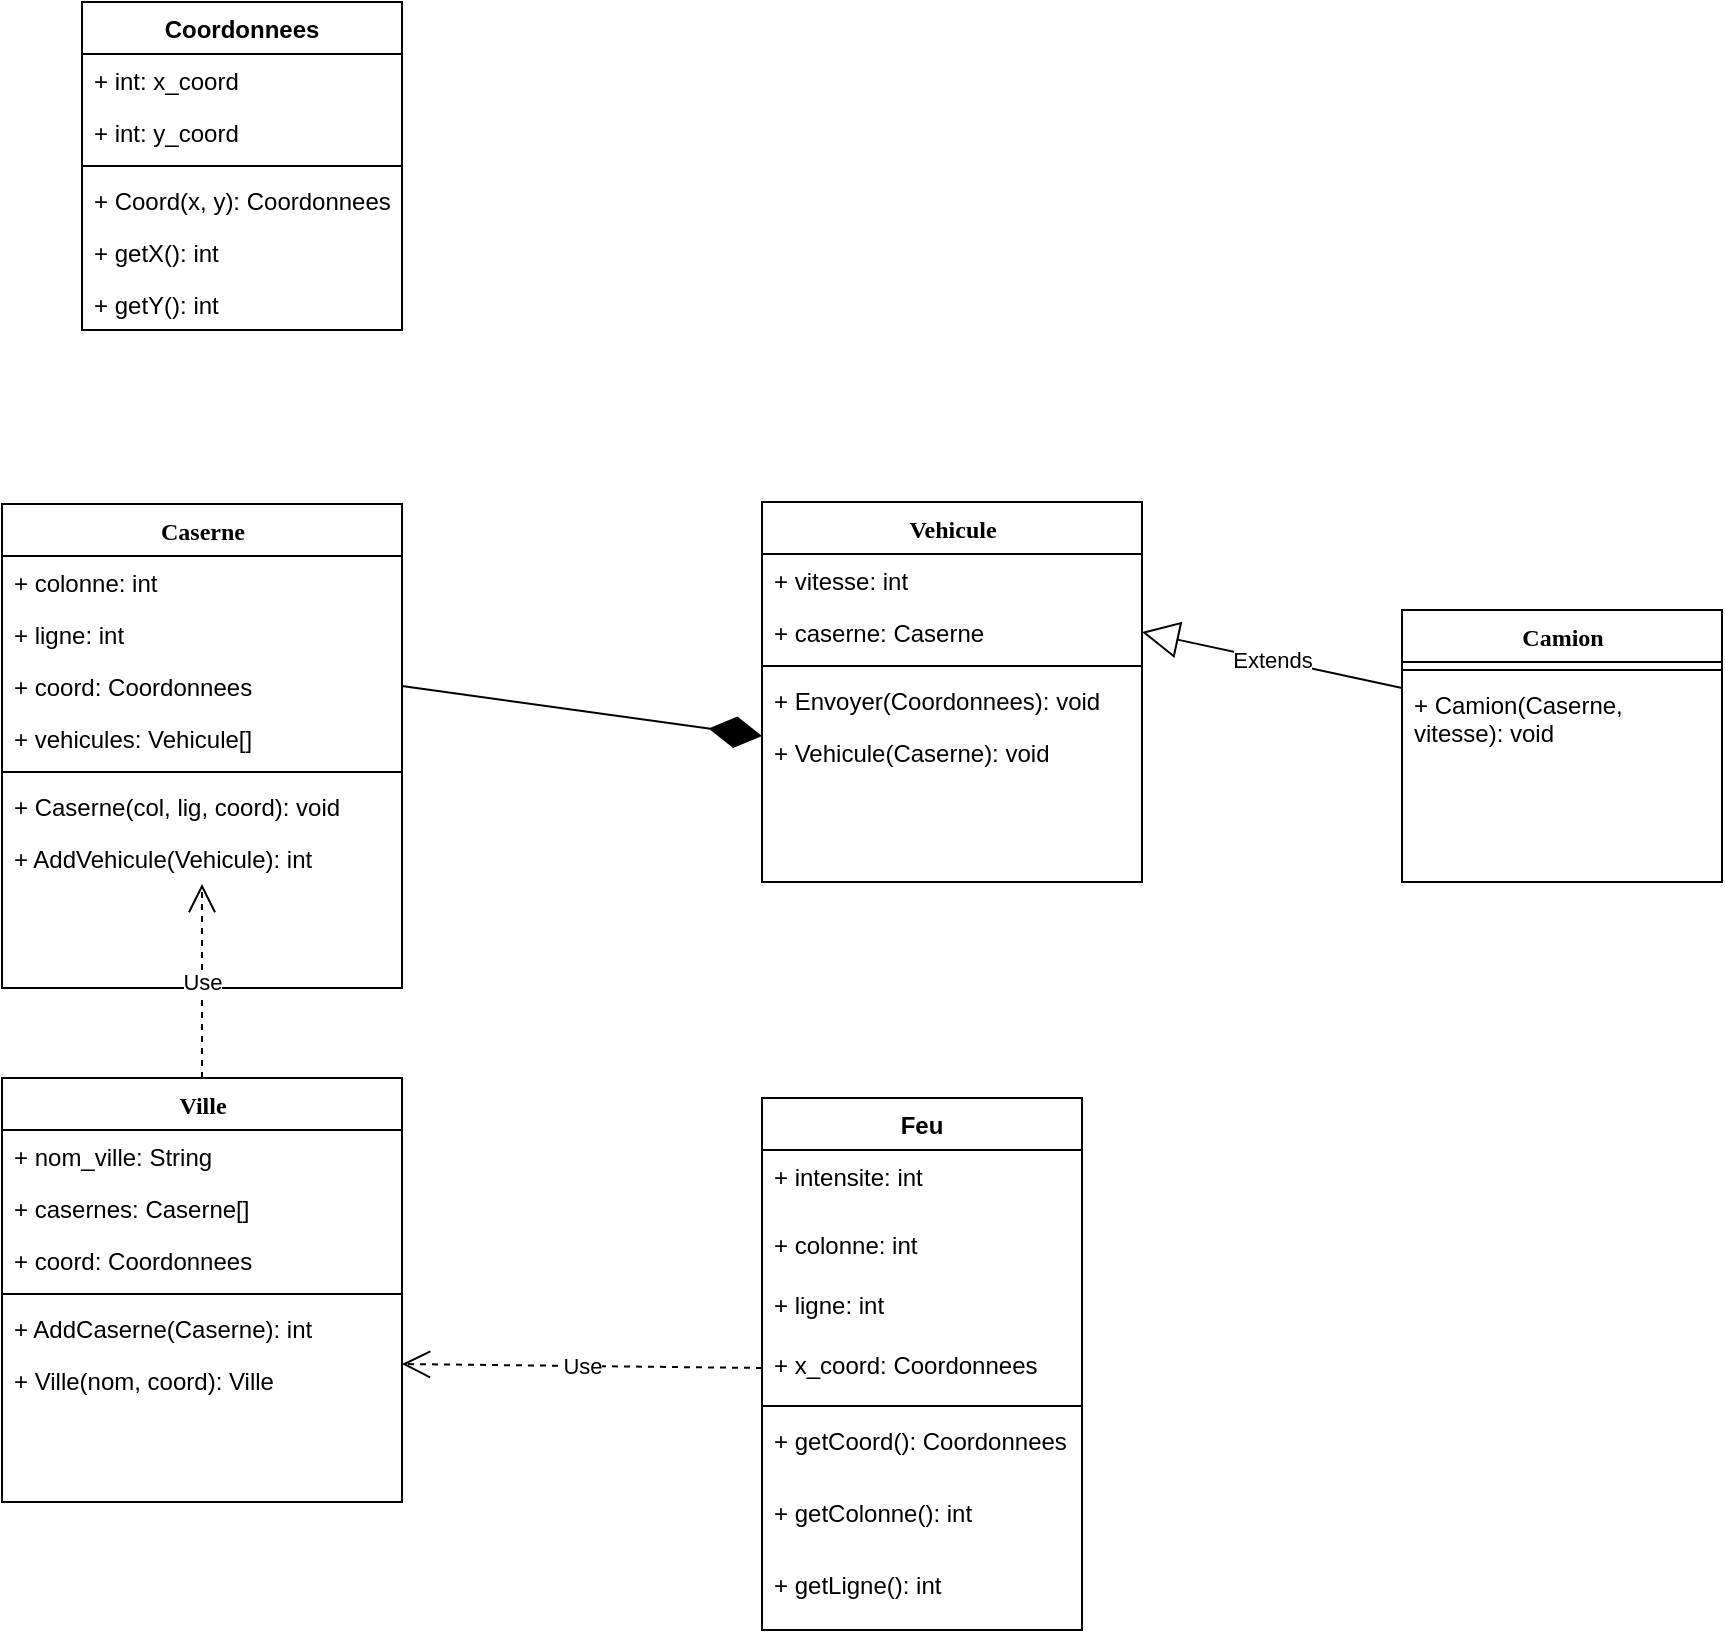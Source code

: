 <mxfile version="12.3.6" type="device" pages="1"><diagram name="Page-1" id="9f46799a-70d6-7492-0946-bef42562c5a5"><mxGraphModel dx="1117" dy="1493" grid="1" gridSize="10" guides="1" tooltips="1" connect="1" arrows="1" fold="1" page="1" pageScale="1" pageWidth="1100" pageHeight="850" background="#ffffff" math="0" shadow="0"><root><mxCell id="0"/><mxCell id="1" parent="0"/><mxCell id="78961159f06e98e8-17" value="Caserne" style="swimlane;html=1;fontStyle=1;align=center;verticalAlign=top;childLayout=stackLayout;horizontal=1;startSize=26;horizontalStack=0;resizeParent=1;resizeLast=0;collapsible=1;marginBottom=0;swimlaneFillColor=#ffffff;rounded=0;shadow=0;comic=0;labelBackgroundColor=none;strokeWidth=1;fillColor=none;fontFamily=Verdana;fontSize=12" parent="1" vertex="1"><mxGeometry x="50" y="231" width="200" height="242" as="geometry"/></mxCell><mxCell id="78961159f06e98e8-23" value="+ colonne: int" style="text;html=1;strokeColor=none;fillColor=none;align=left;verticalAlign=top;spacingLeft=4;spacingRight=4;whiteSpace=wrap;overflow=hidden;rotatable=0;points=[[0,0.5],[1,0.5]];portConstraint=eastwest;" parent="78961159f06e98e8-17" vertex="1"><mxGeometry y="26" width="200" height="26" as="geometry"/></mxCell><mxCell id="78961159f06e98e8-25" value="+ ligne: int" style="text;html=1;strokeColor=none;fillColor=none;align=left;verticalAlign=top;spacingLeft=4;spacingRight=4;whiteSpace=wrap;overflow=hidden;rotatable=0;points=[[0,0.5],[1,0.5]];portConstraint=eastwest;" parent="78961159f06e98e8-17" vertex="1"><mxGeometry y="52" width="200" height="26" as="geometry"/></mxCell><mxCell id="78961159f06e98e8-26" value="+ coord: Coordonnees" style="text;html=1;strokeColor=none;fillColor=none;align=left;verticalAlign=top;spacingLeft=4;spacingRight=4;whiteSpace=wrap;overflow=hidden;rotatable=0;points=[[0,0.5],[1,0.5]];portConstraint=eastwest;" parent="78961159f06e98e8-17" vertex="1"><mxGeometry y="78" width="200" height="26" as="geometry"/></mxCell><mxCell id="HT7YnywdIxl9OsIt7Vvr-9" value="+ vehicules: Vehicule[]" style="text;html=1;strokeColor=none;fillColor=none;align=left;verticalAlign=top;spacingLeft=4;spacingRight=4;whiteSpace=wrap;overflow=hidden;rotatable=0;points=[[0,0.5],[1,0.5]];portConstraint=eastwest;" parent="78961159f06e98e8-17" vertex="1"><mxGeometry y="104" width="200" height="26" as="geometry"/></mxCell><mxCell id="78961159f06e98e8-19" value="" style="line;html=1;strokeWidth=1;fillColor=none;align=left;verticalAlign=middle;spacingTop=-1;spacingLeft=3;spacingRight=3;rotatable=0;labelPosition=right;points=[];portConstraint=eastwest;" parent="78961159f06e98e8-17" vertex="1"><mxGeometry y="130" width="200" height="8" as="geometry"/></mxCell><mxCell id="78961159f06e98e8-20" value="+ Caserne(col, lig, coord): void" style="text;html=1;strokeColor=none;fillColor=none;align=left;verticalAlign=top;spacingLeft=4;spacingRight=4;whiteSpace=wrap;overflow=hidden;rotatable=0;points=[[0,0.5],[1,0.5]];portConstraint=eastwest;" parent="78961159f06e98e8-17" vertex="1"><mxGeometry y="138" width="200" height="26" as="geometry"/></mxCell><mxCell id="78961159f06e98e8-27" value="+ AddVehicule(Vehicule): int" style="text;html=1;strokeColor=none;fillColor=none;align=left;verticalAlign=top;spacingLeft=4;spacingRight=4;whiteSpace=wrap;overflow=hidden;rotatable=0;points=[[0,0.5],[1,0.5]];portConstraint=eastwest;" parent="78961159f06e98e8-17" vertex="1"><mxGeometry y="164" width="200" height="26" as="geometry"/></mxCell><mxCell id="78961159f06e98e8-30" value="Vehicule" style="swimlane;html=1;fontStyle=1;align=center;verticalAlign=top;childLayout=stackLayout;horizontal=1;startSize=26;horizontalStack=0;resizeParent=1;resizeLast=0;collapsible=1;marginBottom=0;swimlaneFillColor=#ffffff;rounded=0;shadow=0;comic=0;labelBackgroundColor=none;strokeWidth=1;fillColor=none;fontFamily=Verdana;fontSize=12" parent="1" vertex="1"><mxGeometry x="430" y="230" width="190" height="190" as="geometry"/></mxCell><mxCell id="78961159f06e98e8-32" value="+ vitesse: int" style="text;html=1;strokeColor=none;fillColor=none;align=left;verticalAlign=top;spacingLeft=4;spacingRight=4;whiteSpace=wrap;overflow=hidden;rotatable=0;points=[[0,0.5],[1,0.5]];portConstraint=eastwest;" parent="78961159f06e98e8-30" vertex="1"><mxGeometry y="26" width="190" height="26" as="geometry"/></mxCell><mxCell id="78961159f06e98e8-33" value="+ caserne: Caserne" style="text;html=1;strokeColor=none;fillColor=none;align=left;verticalAlign=top;spacingLeft=4;spacingRight=4;whiteSpace=wrap;overflow=hidden;rotatable=0;points=[[0,0.5],[1,0.5]];portConstraint=eastwest;" parent="78961159f06e98e8-30" vertex="1"><mxGeometry y="52" width="190" height="26" as="geometry"/></mxCell><mxCell id="78961159f06e98e8-38" value="" style="line;html=1;strokeWidth=1;fillColor=none;align=left;verticalAlign=middle;spacingTop=-1;spacingLeft=3;spacingRight=3;rotatable=0;labelPosition=right;points=[];portConstraint=eastwest;" parent="78961159f06e98e8-30" vertex="1"><mxGeometry y="78" width="190" height="8" as="geometry"/></mxCell><mxCell id="78961159f06e98e8-39" value="+ Envoyer(Coordonnees): void" style="text;html=1;strokeColor=none;fillColor=none;align=left;verticalAlign=top;spacingLeft=4;spacingRight=4;whiteSpace=wrap;overflow=hidden;rotatable=0;points=[[0,0.5],[1,0.5]];portConstraint=eastwest;" parent="78961159f06e98e8-30" vertex="1"><mxGeometry y="86" width="190" height="26" as="geometry"/></mxCell><mxCell id="oDiRZT6hLIiaNtrzYCbH-21" value="+ Vehicule(Caserne): void" style="text;html=1;strokeColor=none;fillColor=none;align=left;verticalAlign=top;spacingLeft=4;spacingRight=4;whiteSpace=wrap;overflow=hidden;rotatable=0;points=[[0,0.5],[1,0.5]];portConstraint=eastwest;" parent="78961159f06e98e8-30" vertex="1"><mxGeometry y="112" width="190" height="52" as="geometry"/></mxCell><mxCell id="78961159f06e98e8-43" value="Camion&lt;br&gt;" style="swimlane;html=1;fontStyle=1;align=center;verticalAlign=top;childLayout=stackLayout;horizontal=1;startSize=26;horizontalStack=0;resizeParent=1;resizeLast=0;collapsible=1;marginBottom=0;swimlaneFillColor=#ffffff;rounded=0;shadow=0;comic=0;labelBackgroundColor=none;strokeWidth=1;fillColor=none;fontFamily=Verdana;fontSize=12" parent="1" vertex="1"><mxGeometry x="750" y="284" width="160" height="136" as="geometry"/></mxCell><mxCell id="oDiRZT6hLIiaNtrzYCbH-24" value="" style="line;html=1;strokeWidth=1;fillColor=none;align=left;verticalAlign=middle;spacingTop=-1;spacingLeft=3;spacingRight=3;rotatable=0;labelPosition=right;points=[];portConstraint=eastwest;" parent="78961159f06e98e8-43" vertex="1"><mxGeometry y="26" width="160" height="8" as="geometry"/></mxCell><mxCell id="oDiRZT6hLIiaNtrzYCbH-25" value="+ Camion(Caserne, vitesse): void" style="text;html=1;strokeColor=none;fillColor=none;align=left;verticalAlign=top;spacingLeft=4;spacingRight=4;whiteSpace=wrap;overflow=hidden;rotatable=0;points=[[0,0.5],[1,0.5]];portConstraint=eastwest;" parent="78961159f06e98e8-43" vertex="1"><mxGeometry y="34" width="160" height="52" as="geometry"/></mxCell><mxCell id="78961159f06e98e8-69" value="Ville" style="swimlane;html=1;fontStyle=1;align=center;verticalAlign=top;childLayout=stackLayout;horizontal=1;startSize=26;horizontalStack=0;resizeParent=1;resizeLast=0;collapsible=1;marginBottom=0;swimlaneFillColor=#ffffff;rounded=0;shadow=0;comic=0;labelBackgroundColor=none;strokeWidth=1;fillColor=none;fontFamily=Verdana;fontSize=12" parent="1" vertex="1"><mxGeometry x="50" y="518" width="200" height="212" as="geometry"/></mxCell><mxCell id="78961159f06e98e8-71" value="+ nom_ville: String" style="text;html=1;strokeColor=none;fillColor=none;align=left;verticalAlign=top;spacingLeft=4;spacingRight=4;whiteSpace=wrap;overflow=hidden;rotatable=0;points=[[0,0.5],[1,0.5]];portConstraint=eastwest;" parent="78961159f06e98e8-69" vertex="1"><mxGeometry y="26" width="200" height="26" as="geometry"/></mxCell><mxCell id="78961159f06e98e8-72" value="+ casernes: Caserne[]" style="text;html=1;strokeColor=none;fillColor=none;align=left;verticalAlign=top;spacingLeft=4;spacingRight=4;whiteSpace=wrap;overflow=hidden;rotatable=0;points=[[0,0.5],[1,0.5]];portConstraint=eastwest;" parent="78961159f06e98e8-69" vertex="1"><mxGeometry y="52" width="200" height="26" as="geometry"/></mxCell><mxCell id="78961159f06e98e8-74" value="+ coord: Coordonnees" style="text;html=1;strokeColor=none;fillColor=none;align=left;verticalAlign=top;spacingLeft=4;spacingRight=4;whiteSpace=wrap;overflow=hidden;rotatable=0;points=[[0,0.5],[1,0.5]];portConstraint=eastwest;" parent="78961159f06e98e8-69" vertex="1"><mxGeometry y="78" width="200" height="26" as="geometry"/></mxCell><mxCell id="78961159f06e98e8-77" value="" style="line;html=1;strokeWidth=1;fillColor=none;align=left;verticalAlign=middle;spacingTop=-1;spacingLeft=3;spacingRight=3;rotatable=0;labelPosition=right;points=[];portConstraint=eastwest;" parent="78961159f06e98e8-69" vertex="1"><mxGeometry y="104" width="200" height="8" as="geometry"/></mxCell><mxCell id="78961159f06e98e8-78" value="+ AddCaserne(Caserne): int" style="text;html=1;strokeColor=none;fillColor=none;align=left;verticalAlign=top;spacingLeft=4;spacingRight=4;whiteSpace=wrap;overflow=hidden;rotatable=0;points=[[0,0.5],[1,0.5]];portConstraint=eastwest;" parent="78961159f06e98e8-69" vertex="1"><mxGeometry y="112" width="200" height="26" as="geometry"/></mxCell><mxCell id="78961159f06e98e8-79" value="+ Ville(nom, coord): Ville" style="text;html=1;strokeColor=none;fillColor=none;align=left;verticalAlign=top;spacingLeft=4;spacingRight=4;whiteSpace=wrap;overflow=hidden;rotatable=0;points=[[0,0.5],[1,0.5]];portConstraint=eastwest;" parent="78961159f06e98e8-69" vertex="1"><mxGeometry y="138" width="200" height="26" as="geometry"/></mxCell><mxCell id="HT7YnywdIxl9OsIt7Vvr-1" value="Feu" style="swimlane;fontStyle=1;align=center;verticalAlign=top;childLayout=stackLayout;horizontal=1;startSize=26;horizontalStack=0;resizeParent=1;resizeParentMax=0;resizeLast=0;collapsible=1;marginBottom=0;" parent="1" vertex="1"><mxGeometry x="430" y="528" width="160" height="266" as="geometry"/></mxCell><mxCell id="HT7YnywdIxl9OsIt7Vvr-2" value="+ intensite: int&#10;" style="text;strokeColor=none;fillColor=none;align=left;verticalAlign=top;spacingLeft=4;spacingRight=4;overflow=hidden;rotatable=0;points=[[0,0.5],[1,0.5]];portConstraint=eastwest;" parent="HT7YnywdIxl9OsIt7Vvr-1" vertex="1"><mxGeometry y="26" width="160" height="34" as="geometry"/></mxCell><mxCell id="HT7YnywdIxl9OsIt7Vvr-7" value="+ colonne: int&#10;" style="text;strokeColor=none;fillColor=none;align=left;verticalAlign=top;spacingLeft=4;spacingRight=4;overflow=hidden;rotatable=0;points=[[0,0.5],[1,0.5]];portConstraint=eastwest;" parent="HT7YnywdIxl9OsIt7Vvr-1" vertex="1"><mxGeometry y="60" width="160" height="30" as="geometry"/></mxCell><mxCell id="HT7YnywdIxl9OsIt7Vvr-8" value="+ ligne: int&#10;&#10;" style="text;strokeColor=none;fillColor=none;align=left;verticalAlign=top;spacingLeft=4;spacingRight=4;overflow=hidden;rotatable=0;points=[[0,0.5],[1,0.5]];portConstraint=eastwest;" parent="HT7YnywdIxl9OsIt7Vvr-1" vertex="1"><mxGeometry y="90" width="160" height="30" as="geometry"/></mxCell><mxCell id="HT7YnywdIxl9OsIt7Vvr-5" value="+ x_coord: Coordonnees&#10;" style="text;strokeColor=none;fillColor=none;align=left;verticalAlign=top;spacingLeft=4;spacingRight=4;overflow=hidden;rotatable=0;points=[[0,0.5],[1,0.5]];portConstraint=eastwest;" parent="HT7YnywdIxl9OsIt7Vvr-1" vertex="1"><mxGeometry y="120" width="160" height="30" as="geometry"/></mxCell><mxCell id="HT7YnywdIxl9OsIt7Vvr-3" value="" style="line;strokeWidth=1;fillColor=none;align=left;verticalAlign=middle;spacingTop=-1;spacingLeft=3;spacingRight=3;rotatable=0;labelPosition=right;points=[];portConstraint=eastwest;" parent="HT7YnywdIxl9OsIt7Vvr-1" vertex="1"><mxGeometry y="150" width="160" height="8" as="geometry"/></mxCell><mxCell id="HT7YnywdIxl9OsIt7Vvr-4" value="+ getCoord(): Coordonnees&#10;" style="text;strokeColor=none;fillColor=none;align=left;verticalAlign=top;spacingLeft=4;spacingRight=4;overflow=hidden;rotatable=0;points=[[0,0.5],[1,0.5]];portConstraint=eastwest;" parent="HT7YnywdIxl9OsIt7Vvr-1" vertex="1"><mxGeometry y="158" width="160" height="36" as="geometry"/></mxCell><mxCell id="JaxGqm9jJIqnIgcbDtSU-1" value="+ getColonne(): int&#10; &#10;" style="text;strokeColor=none;fillColor=none;align=left;verticalAlign=top;spacingLeft=4;spacingRight=4;overflow=hidden;rotatable=0;points=[[0,0.5],[1,0.5]];portConstraint=eastwest;" vertex="1" parent="HT7YnywdIxl9OsIt7Vvr-1"><mxGeometry y="194" width="160" height="36" as="geometry"/></mxCell><mxCell id="JaxGqm9jJIqnIgcbDtSU-2" value="+ getLigne(): int&#10; &#10;" style="text;strokeColor=none;fillColor=none;align=left;verticalAlign=top;spacingLeft=4;spacingRight=4;overflow=hidden;rotatable=0;points=[[0,0.5],[1,0.5]];portConstraint=eastwest;" vertex="1" parent="HT7YnywdIxl9OsIt7Vvr-1"><mxGeometry y="230" width="160" height="36" as="geometry"/></mxCell><mxCell id="oDiRZT6hLIiaNtrzYCbH-1" value="Extends" style="endArrow=block;endSize=16;endFill=0;html=1;entryX=1;entryY=0.5;entryDx=0;entryDy=0;exitX=0;exitY=0.5;exitDx=0;exitDy=0;" parent="1" target="78961159f06e98e8-33" edge="1"><mxGeometry width="160" relative="1" as="geometry"><mxPoint x="750" y="323" as="sourcePoint"/><mxPoint x="650" y="350" as="targetPoint"/></mxGeometry></mxCell><mxCell id="oDiRZT6hLIiaNtrzYCbH-2" value="" style="endArrow=diamondThin;endFill=1;endSize=24;html=1;entryX=0;entryY=0.5;entryDx=0;entryDy=0;exitX=1;exitY=0.5;exitDx=0;exitDy=0;" parent="1" source="78961159f06e98e8-26" edge="1"><mxGeometry width="160" relative="1" as="geometry"><mxPoint x="250" y="408" as="sourcePoint"/><mxPoint x="430" y="347.0" as="targetPoint"/></mxGeometry></mxCell><mxCell id="oDiRZT6hLIiaNtrzYCbH-3" value="Use" style="endArrow=open;endSize=12;dashed=1;html=1;exitX=0.5;exitY=0;exitDx=0;exitDy=0;entryX=0.5;entryY=1;entryDx=0;entryDy=0;entryPerimeter=0;" parent="1" source="78961159f06e98e8-69" target="78961159f06e98e8-27" edge="1"><mxGeometry width="160" relative="1" as="geometry"><mxPoint x="90" y="868" as="sourcePoint"/><mxPoint x="170" y="388" as="targetPoint"/></mxGeometry></mxCell><mxCell id="oDiRZT6hLIiaNtrzYCbH-4" value="Use" style="endArrow=open;endSize=12;dashed=1;html=1;exitX=0;exitY=0.5;exitDx=0;exitDy=0;entryX=1;entryY=0.5;entryDx=0;entryDy=0;" parent="1" source="HT7YnywdIxl9OsIt7Vvr-5" edge="1"><mxGeometry width="160" relative="1" as="geometry"><mxPoint x="90" y="868" as="sourcePoint"/><mxPoint x="250" y="661.0" as="targetPoint"/></mxGeometry></mxCell><mxCell id="oDiRZT6hLIiaNtrzYCbH-5" value="Coordonnees" style="swimlane;fontStyle=1;align=center;verticalAlign=top;childLayout=stackLayout;horizontal=1;startSize=26;horizontalStack=0;resizeParent=1;resizeParentMax=0;resizeLast=0;collapsible=1;marginBottom=0;" parent="1" vertex="1"><mxGeometry x="90" y="-20" width="160" height="164" as="geometry"/></mxCell><mxCell id="oDiRZT6hLIiaNtrzYCbH-6" value="+ int: x_coord&#10;" style="text;strokeColor=none;fillColor=none;align=left;verticalAlign=top;spacingLeft=4;spacingRight=4;overflow=hidden;rotatable=0;points=[[0,0.5],[1,0.5]];portConstraint=eastwest;" parent="oDiRZT6hLIiaNtrzYCbH-5" vertex="1"><mxGeometry y="26" width="160" height="26" as="geometry"/></mxCell><mxCell id="oDiRZT6hLIiaNtrzYCbH-9" value="+ int: y_coord&#10;" style="text;strokeColor=none;fillColor=none;align=left;verticalAlign=top;spacingLeft=4;spacingRight=4;overflow=hidden;rotatable=0;points=[[0,0.5],[1,0.5]];portConstraint=eastwest;" parent="oDiRZT6hLIiaNtrzYCbH-5" vertex="1"><mxGeometry y="52" width="160" height="26" as="geometry"/></mxCell><mxCell id="oDiRZT6hLIiaNtrzYCbH-7" value="" style="line;strokeWidth=1;fillColor=none;align=left;verticalAlign=middle;spacingTop=-1;spacingLeft=3;spacingRight=3;rotatable=0;labelPosition=right;points=[];portConstraint=eastwest;" parent="oDiRZT6hLIiaNtrzYCbH-5" vertex="1"><mxGeometry y="78" width="160" height="8" as="geometry"/></mxCell><mxCell id="oDiRZT6hLIiaNtrzYCbH-8" value="+ Coord(x, y): Coordonnees" style="text;strokeColor=none;fillColor=none;align=left;verticalAlign=top;spacingLeft=4;spacingRight=4;overflow=hidden;rotatable=0;points=[[0,0.5],[1,0.5]];portConstraint=eastwest;" parent="oDiRZT6hLIiaNtrzYCbH-5" vertex="1"><mxGeometry y="86" width="160" height="26" as="geometry"/></mxCell><mxCell id="oDiRZT6hLIiaNtrzYCbH-15" value="+ getX(): int" style="text;strokeColor=none;fillColor=none;align=left;verticalAlign=top;spacingLeft=4;spacingRight=4;overflow=hidden;rotatable=0;points=[[0,0.5],[1,0.5]];portConstraint=eastwest;" parent="oDiRZT6hLIiaNtrzYCbH-5" vertex="1"><mxGeometry y="112" width="160" height="26" as="geometry"/></mxCell><mxCell id="oDiRZT6hLIiaNtrzYCbH-16" value="+ getY(): int" style="text;strokeColor=none;fillColor=none;align=left;verticalAlign=top;spacingLeft=4;spacingRight=4;overflow=hidden;rotatable=0;points=[[0,0.5],[1,0.5]];portConstraint=eastwest;" parent="oDiRZT6hLIiaNtrzYCbH-5" vertex="1"><mxGeometry y="138" width="160" height="26" as="geometry"/></mxCell></root></mxGraphModel></diagram></mxfile>